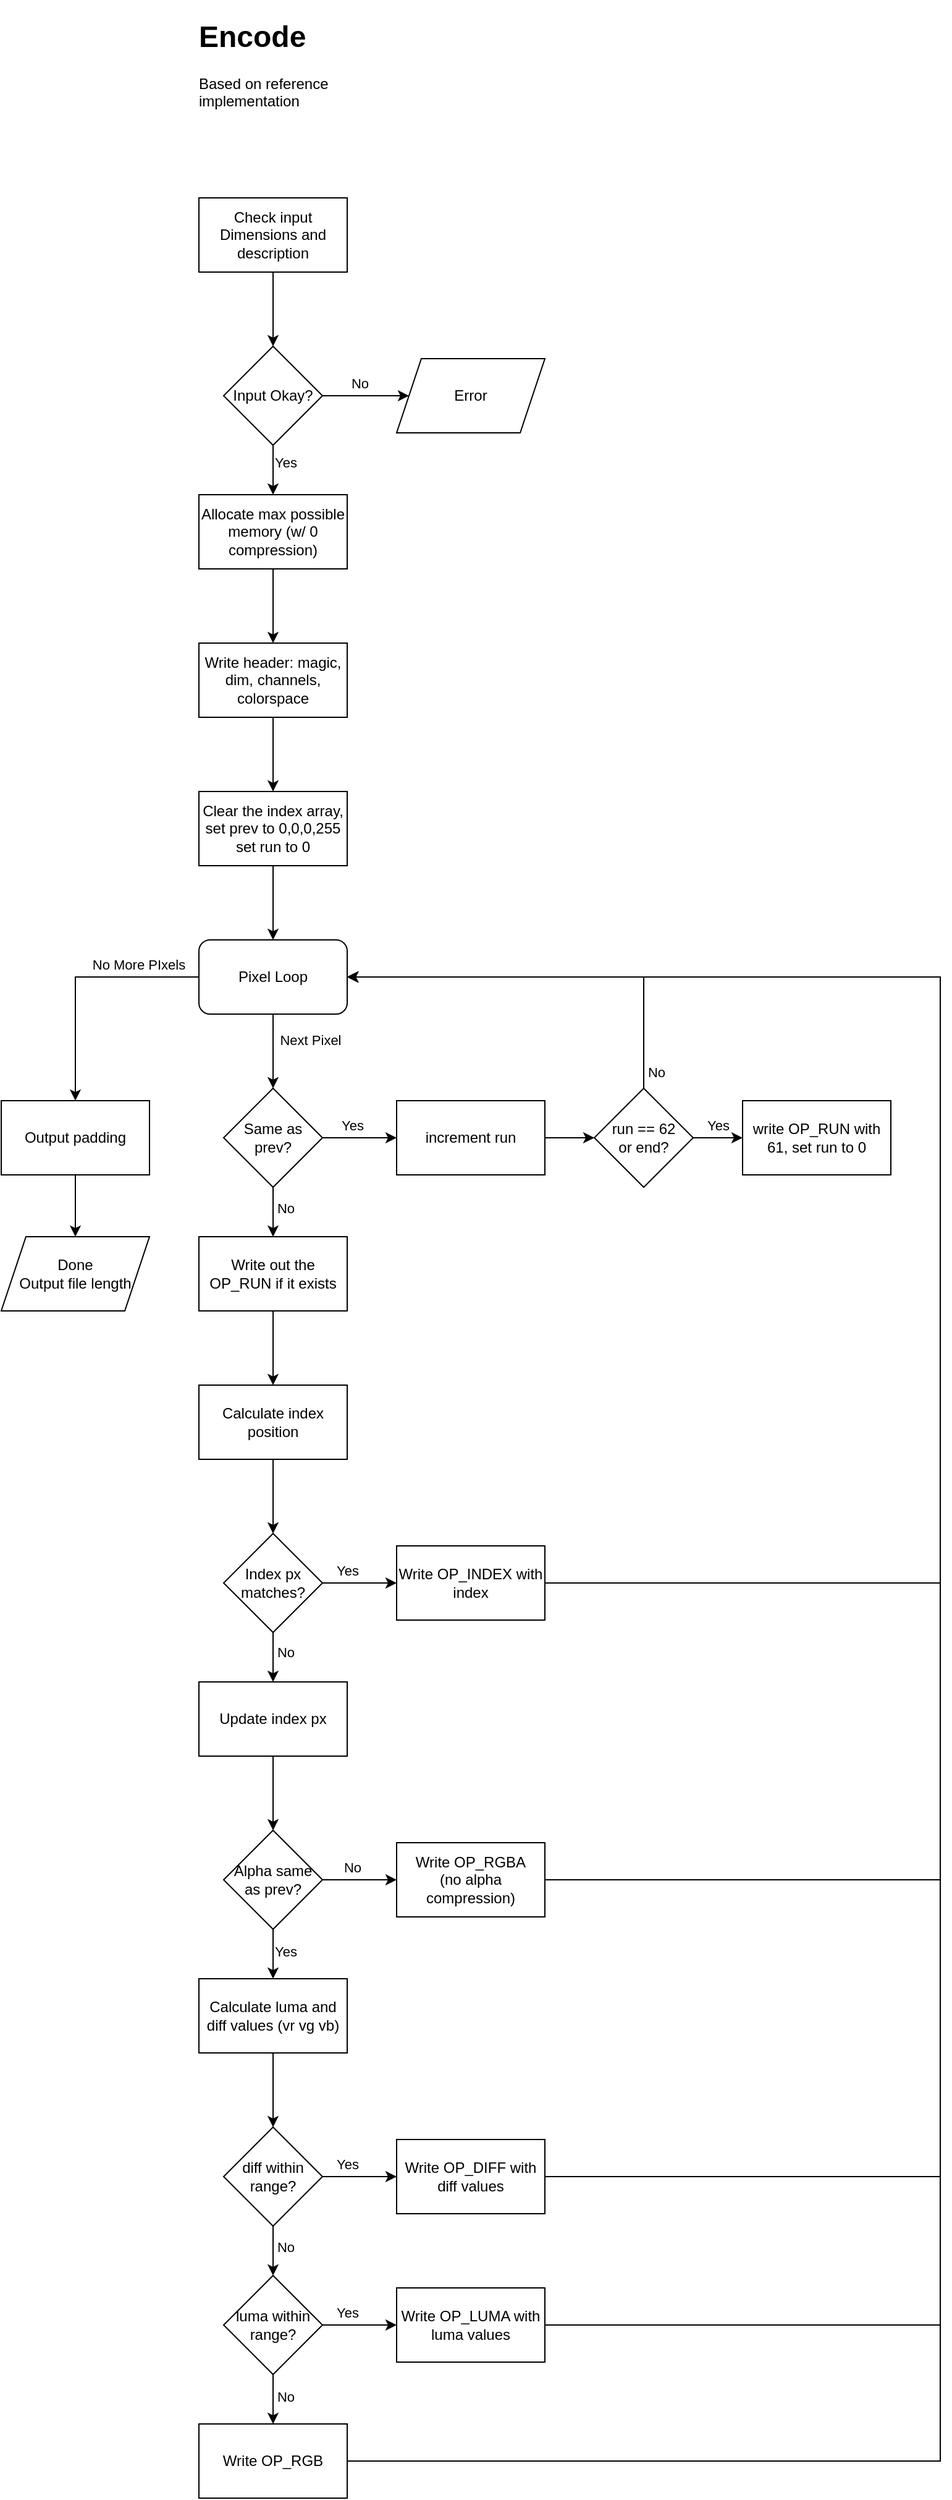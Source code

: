 <mxfile version="21.2.8" type="device">
  <diagram name="Page-1" id="4ojXQKdvb_Xtseve3jii">
    <mxGraphModel dx="3096" dy="4276" grid="1" gridSize="10" guides="1" tooltips="1" connect="1" arrows="1" fold="1" page="1" pageScale="1" pageWidth="850" pageHeight="1100" math="0" shadow="0">
      <root>
        <mxCell id="0" />
        <mxCell id="1" parent="0" />
        <mxCell id="uu4XD3jctySZUxkGtjhO-2" value="&lt;h1&gt;Encode&lt;/h1&gt;&lt;p&gt;Based on reference implementation&lt;/p&gt;" style="text;html=1;strokeColor=none;fillColor=none;spacing=5;spacingTop=-20;whiteSpace=wrap;overflow=hidden;rounded=0;" vertex="1" parent="1">
          <mxGeometry x="205" y="100" width="190" height="120" as="geometry" />
        </mxCell>
        <mxCell id="uu4XD3jctySZUxkGtjhO-9" value="" style="edgeStyle=orthogonalEdgeStyle;rounded=0;orthogonalLoop=1;jettySize=auto;html=1;" edge="1" parent="1" source="uu4XD3jctySZUxkGtjhO-4" target="uu4XD3jctySZUxkGtjhO-6">
          <mxGeometry relative="1" as="geometry" />
        </mxCell>
        <mxCell id="uu4XD3jctySZUxkGtjhO-4" value="Check input Dimensions and description" style="rounded=0;whiteSpace=wrap;html=1;" vertex="1" parent="1">
          <mxGeometry x="210" y="250" width="120" height="60" as="geometry" />
        </mxCell>
        <mxCell id="uu4XD3jctySZUxkGtjhO-5" value="Error" style="shape=parallelogram;perimeter=parallelogramPerimeter;whiteSpace=wrap;html=1;fixedSize=1;" vertex="1" parent="1">
          <mxGeometry x="370" y="380" width="120" height="60" as="geometry" />
        </mxCell>
        <mxCell id="uu4XD3jctySZUxkGtjhO-7" value="" style="edgeStyle=orthogonalEdgeStyle;rounded=0;orthogonalLoop=1;jettySize=auto;html=1;" edge="1" parent="1" source="uu4XD3jctySZUxkGtjhO-6" target="uu4XD3jctySZUxkGtjhO-5">
          <mxGeometry relative="1" as="geometry" />
        </mxCell>
        <mxCell id="uu4XD3jctySZUxkGtjhO-8" value="No" style="edgeLabel;html=1;align=center;verticalAlign=middle;resizable=0;points=[];" vertex="1" connectable="0" parent="uu4XD3jctySZUxkGtjhO-7">
          <mxGeometry x="-0.162" relative="1" as="geometry">
            <mxPoint y="-10" as="offset" />
          </mxGeometry>
        </mxCell>
        <mxCell id="uu4XD3jctySZUxkGtjhO-11" value="" style="edgeStyle=orthogonalEdgeStyle;rounded=0;orthogonalLoop=1;jettySize=auto;html=1;" edge="1" parent="1" source="uu4XD3jctySZUxkGtjhO-6" target="uu4XD3jctySZUxkGtjhO-10">
          <mxGeometry relative="1" as="geometry" />
        </mxCell>
        <mxCell id="uu4XD3jctySZUxkGtjhO-27" value="Yes" style="edgeLabel;html=1;align=center;verticalAlign=middle;resizable=0;points=[];" vertex="1" connectable="0" parent="uu4XD3jctySZUxkGtjhO-11">
          <mxGeometry x="-0.288" relative="1" as="geometry">
            <mxPoint x="10" as="offset" />
          </mxGeometry>
        </mxCell>
        <mxCell id="uu4XD3jctySZUxkGtjhO-6" value="Input Okay?" style="rhombus;whiteSpace=wrap;html=1;" vertex="1" parent="1">
          <mxGeometry x="230" y="370" width="80" height="80" as="geometry" />
        </mxCell>
        <mxCell id="uu4XD3jctySZUxkGtjhO-13" value="" style="edgeStyle=orthogonalEdgeStyle;rounded=0;orthogonalLoop=1;jettySize=auto;html=1;" edge="1" parent="1" source="uu4XD3jctySZUxkGtjhO-10" target="uu4XD3jctySZUxkGtjhO-12">
          <mxGeometry relative="1" as="geometry" />
        </mxCell>
        <mxCell id="uu4XD3jctySZUxkGtjhO-10" value="Allocate max possible memory (w/ 0 compression)" style="rounded=0;whiteSpace=wrap;html=1;" vertex="1" parent="1">
          <mxGeometry x="210" y="490" width="120" height="60" as="geometry" />
        </mxCell>
        <mxCell id="uu4XD3jctySZUxkGtjhO-15" value="" style="edgeStyle=orthogonalEdgeStyle;rounded=0;orthogonalLoop=1;jettySize=auto;html=1;" edge="1" parent="1" source="uu4XD3jctySZUxkGtjhO-12" target="uu4XD3jctySZUxkGtjhO-14">
          <mxGeometry relative="1" as="geometry" />
        </mxCell>
        <mxCell id="uu4XD3jctySZUxkGtjhO-12" value="Write header: magic, dim, channels, colorspace" style="rounded=0;whiteSpace=wrap;html=1;" vertex="1" parent="1">
          <mxGeometry x="210" y="610" width="120" height="60" as="geometry" />
        </mxCell>
        <mxCell id="uu4XD3jctySZUxkGtjhO-21" value="" style="edgeStyle=orthogonalEdgeStyle;rounded=0;orthogonalLoop=1;jettySize=auto;html=1;" edge="1" parent="1" source="uu4XD3jctySZUxkGtjhO-14" target="uu4XD3jctySZUxkGtjhO-20">
          <mxGeometry relative="1" as="geometry" />
        </mxCell>
        <mxCell id="uu4XD3jctySZUxkGtjhO-14" value="Clear the index array, set prev to 0,0,0,255&lt;br&gt;set run to 0" style="rounded=0;whiteSpace=wrap;html=1;" vertex="1" parent="1">
          <mxGeometry x="210" y="730" width="120" height="60" as="geometry" />
        </mxCell>
        <mxCell id="uu4XD3jctySZUxkGtjhO-26" value="" style="edgeStyle=orthogonalEdgeStyle;rounded=0;orthogonalLoop=1;jettySize=auto;html=1;" edge="1" parent="1" source="uu4XD3jctySZUxkGtjhO-19" target="uu4XD3jctySZUxkGtjhO-22">
          <mxGeometry relative="1" as="geometry" />
        </mxCell>
        <mxCell id="uu4XD3jctySZUxkGtjhO-28" value="Yes" style="edgeLabel;html=1;align=center;verticalAlign=middle;resizable=0;points=[];" vertex="1" connectable="0" parent="uu4XD3jctySZUxkGtjhO-26">
          <mxGeometry x="-0.224" relative="1" as="geometry">
            <mxPoint y="-10" as="offset" />
          </mxGeometry>
        </mxCell>
        <mxCell id="uu4XD3jctySZUxkGtjhO-35" value="" style="edgeStyle=orthogonalEdgeStyle;rounded=0;orthogonalLoop=1;jettySize=auto;html=1;" edge="1" parent="1" source="uu4XD3jctySZUxkGtjhO-19" target="uu4XD3jctySZUxkGtjhO-34">
          <mxGeometry relative="1" as="geometry" />
        </mxCell>
        <mxCell id="uu4XD3jctySZUxkGtjhO-44" value="No" style="edgeLabel;html=1;align=center;verticalAlign=middle;resizable=0;points=[];" vertex="1" connectable="0" parent="uu4XD3jctySZUxkGtjhO-35">
          <mxGeometry x="-0.146" relative="1" as="geometry">
            <mxPoint x="10" as="offset" />
          </mxGeometry>
        </mxCell>
        <mxCell id="uu4XD3jctySZUxkGtjhO-19" value="Same as prev?" style="rhombus;whiteSpace=wrap;html=1;" vertex="1" parent="1">
          <mxGeometry x="230" y="970" width="80" height="80" as="geometry" />
        </mxCell>
        <mxCell id="uu4XD3jctySZUxkGtjhO-25" value="" style="edgeStyle=orthogonalEdgeStyle;rounded=0;orthogonalLoop=1;jettySize=auto;html=1;" edge="1" parent="1" source="uu4XD3jctySZUxkGtjhO-20" target="uu4XD3jctySZUxkGtjhO-19">
          <mxGeometry relative="1" as="geometry" />
        </mxCell>
        <mxCell id="uu4XD3jctySZUxkGtjhO-75" value="Next Pixel" style="edgeLabel;html=1;align=center;verticalAlign=middle;resizable=0;points=[];" vertex="1" connectable="0" parent="uu4XD3jctySZUxkGtjhO-25">
          <mxGeometry x="-0.057" relative="1" as="geometry">
            <mxPoint x="30" y="-8" as="offset" />
          </mxGeometry>
        </mxCell>
        <mxCell id="uu4XD3jctySZUxkGtjhO-77" style="edgeStyle=orthogonalEdgeStyle;rounded=0;orthogonalLoop=1;jettySize=auto;html=1;entryX=0.5;entryY=0;entryDx=0;entryDy=0;" edge="1" parent="1" source="uu4XD3jctySZUxkGtjhO-20" target="uu4XD3jctySZUxkGtjhO-76">
          <mxGeometry relative="1" as="geometry" />
        </mxCell>
        <mxCell id="uu4XD3jctySZUxkGtjhO-78" value="No More PIxels" style="edgeLabel;html=1;align=center;verticalAlign=middle;resizable=0;points=[];" vertex="1" connectable="0" parent="uu4XD3jctySZUxkGtjhO-77">
          <mxGeometry x="-0.394" y="-2" relative="1" as="geometry">
            <mxPoint x="11" y="-8" as="offset" />
          </mxGeometry>
        </mxCell>
        <mxCell id="uu4XD3jctySZUxkGtjhO-20" value="Pixel Loop" style="rounded=1;whiteSpace=wrap;html=1;" vertex="1" parent="1">
          <mxGeometry x="210" y="850" width="120" height="60" as="geometry" />
        </mxCell>
        <mxCell id="uu4XD3jctySZUxkGtjhO-29" value="" style="edgeStyle=orthogonalEdgeStyle;rounded=0;orthogonalLoop=1;jettySize=auto;html=1;" edge="1" parent="1" source="uu4XD3jctySZUxkGtjhO-22" target="uu4XD3jctySZUxkGtjhO-23">
          <mxGeometry relative="1" as="geometry" />
        </mxCell>
        <mxCell id="uu4XD3jctySZUxkGtjhO-22" value="increment run" style="rounded=0;whiteSpace=wrap;html=1;" vertex="1" parent="1">
          <mxGeometry x="370" y="980" width="120" height="60" as="geometry" />
        </mxCell>
        <mxCell id="uu4XD3jctySZUxkGtjhO-30" value="" style="edgeStyle=orthogonalEdgeStyle;rounded=0;orthogonalLoop=1;jettySize=auto;html=1;" edge="1" parent="1" source="uu4XD3jctySZUxkGtjhO-23" target="uu4XD3jctySZUxkGtjhO-24">
          <mxGeometry relative="1" as="geometry" />
        </mxCell>
        <mxCell id="uu4XD3jctySZUxkGtjhO-31" value="Yes" style="edgeLabel;html=1;align=center;verticalAlign=middle;resizable=0;points=[];" vertex="1" connectable="0" parent="uu4XD3jctySZUxkGtjhO-30">
          <mxGeometry x="-0.218" relative="1" as="geometry">
            <mxPoint x="4" y="-10" as="offset" />
          </mxGeometry>
        </mxCell>
        <mxCell id="uu4XD3jctySZUxkGtjhO-32" style="edgeStyle=orthogonalEdgeStyle;rounded=0;orthogonalLoop=1;jettySize=auto;html=1;entryX=1;entryY=0.5;entryDx=0;entryDy=0;" edge="1" parent="1" source="uu4XD3jctySZUxkGtjhO-23" target="uu4XD3jctySZUxkGtjhO-20">
          <mxGeometry relative="1" as="geometry">
            <Array as="points">
              <mxPoint x="570" y="880" />
            </Array>
          </mxGeometry>
        </mxCell>
        <mxCell id="uu4XD3jctySZUxkGtjhO-33" value="No" style="edgeLabel;html=1;align=center;verticalAlign=middle;resizable=0;points=[];" vertex="1" connectable="0" parent="uu4XD3jctySZUxkGtjhO-32">
          <mxGeometry x="-0.921" relative="1" as="geometry">
            <mxPoint x="10" as="offset" />
          </mxGeometry>
        </mxCell>
        <mxCell id="uu4XD3jctySZUxkGtjhO-23" value="run == 62&lt;br&gt;or end?" style="rhombus;whiteSpace=wrap;html=1;" vertex="1" parent="1">
          <mxGeometry x="530" y="970" width="80" height="80" as="geometry" />
        </mxCell>
        <mxCell id="uu4XD3jctySZUxkGtjhO-24" value="write OP_RUN with 61, set run to 0" style="rounded=0;whiteSpace=wrap;html=1;" vertex="1" parent="1">
          <mxGeometry x="650" y="980" width="120" height="60" as="geometry" />
        </mxCell>
        <mxCell id="uu4XD3jctySZUxkGtjhO-38" value="" style="edgeStyle=orthogonalEdgeStyle;rounded=0;orthogonalLoop=1;jettySize=auto;html=1;" edge="1" parent="1" source="uu4XD3jctySZUxkGtjhO-34" target="uu4XD3jctySZUxkGtjhO-36">
          <mxGeometry relative="1" as="geometry" />
        </mxCell>
        <mxCell id="uu4XD3jctySZUxkGtjhO-34" value="Write out the OP_RUN if it exists" style="rounded=0;whiteSpace=wrap;html=1;" vertex="1" parent="1">
          <mxGeometry x="210" y="1090" width="120" height="60" as="geometry" />
        </mxCell>
        <mxCell id="uu4XD3jctySZUxkGtjhO-39" value="" style="edgeStyle=orthogonalEdgeStyle;rounded=0;orthogonalLoop=1;jettySize=auto;html=1;" edge="1" parent="1" source="uu4XD3jctySZUxkGtjhO-36" target="uu4XD3jctySZUxkGtjhO-37">
          <mxGeometry relative="1" as="geometry" />
        </mxCell>
        <mxCell id="uu4XD3jctySZUxkGtjhO-36" value="Calculate index position" style="rounded=0;whiteSpace=wrap;html=1;" vertex="1" parent="1">
          <mxGeometry x="210" y="1210" width="120" height="60" as="geometry" />
        </mxCell>
        <mxCell id="uu4XD3jctySZUxkGtjhO-41" value="" style="edgeStyle=orthogonalEdgeStyle;rounded=0;orthogonalLoop=1;jettySize=auto;html=1;" edge="1" parent="1" source="uu4XD3jctySZUxkGtjhO-37" target="uu4XD3jctySZUxkGtjhO-40">
          <mxGeometry relative="1" as="geometry" />
        </mxCell>
        <mxCell id="uu4XD3jctySZUxkGtjhO-45" value="Yes" style="edgeLabel;html=1;align=center;verticalAlign=middle;resizable=0;points=[];" vertex="1" connectable="0" parent="uu4XD3jctySZUxkGtjhO-41">
          <mxGeometry x="-0.278" relative="1" as="geometry">
            <mxPoint x="-2" y="-10" as="offset" />
          </mxGeometry>
        </mxCell>
        <mxCell id="uu4XD3jctySZUxkGtjhO-47" value="" style="edgeStyle=orthogonalEdgeStyle;rounded=0;orthogonalLoop=1;jettySize=auto;html=1;" edge="1" parent="1" source="uu4XD3jctySZUxkGtjhO-37" target="uu4XD3jctySZUxkGtjhO-46">
          <mxGeometry relative="1" as="geometry" />
        </mxCell>
        <mxCell id="uu4XD3jctySZUxkGtjhO-48" value="No" style="edgeLabel;html=1;align=center;verticalAlign=middle;resizable=0;points=[];" vertex="1" connectable="0" parent="uu4XD3jctySZUxkGtjhO-47">
          <mxGeometry x="-0.208" y="1" relative="1" as="geometry">
            <mxPoint x="9" as="offset" />
          </mxGeometry>
        </mxCell>
        <mxCell id="uu4XD3jctySZUxkGtjhO-37" value="Index px matches?" style="rhombus;whiteSpace=wrap;html=1;" vertex="1" parent="1">
          <mxGeometry x="230" y="1330" width="80" height="80" as="geometry" />
        </mxCell>
        <mxCell id="uu4XD3jctySZUxkGtjhO-43" style="edgeStyle=orthogonalEdgeStyle;rounded=0;orthogonalLoop=1;jettySize=auto;html=1;entryX=1;entryY=0.5;entryDx=0;entryDy=0;" edge="1" parent="1" source="uu4XD3jctySZUxkGtjhO-40" target="uu4XD3jctySZUxkGtjhO-20">
          <mxGeometry relative="1" as="geometry">
            <Array as="points">
              <mxPoint x="810" y="1370" />
              <mxPoint x="810" y="880" />
            </Array>
          </mxGeometry>
        </mxCell>
        <mxCell id="uu4XD3jctySZUxkGtjhO-40" value="Write OP_INDEX with index" style="rounded=0;whiteSpace=wrap;html=1;" vertex="1" parent="1">
          <mxGeometry x="370" y="1340" width="120" height="60" as="geometry" />
        </mxCell>
        <mxCell id="uu4XD3jctySZUxkGtjhO-54" value="" style="edgeStyle=orthogonalEdgeStyle;rounded=0;orthogonalLoop=1;jettySize=auto;html=1;" edge="1" parent="1" source="uu4XD3jctySZUxkGtjhO-46" target="uu4XD3jctySZUxkGtjhO-49">
          <mxGeometry relative="1" as="geometry" />
        </mxCell>
        <mxCell id="uu4XD3jctySZUxkGtjhO-46" value="Update index px" style="rounded=0;whiteSpace=wrap;html=1;" vertex="1" parent="1">
          <mxGeometry x="210" y="1450" width="120" height="60" as="geometry" />
        </mxCell>
        <mxCell id="uu4XD3jctySZUxkGtjhO-51" value="" style="edgeStyle=orthogonalEdgeStyle;rounded=0;orthogonalLoop=1;jettySize=auto;html=1;" edge="1" parent="1" source="uu4XD3jctySZUxkGtjhO-49" target="uu4XD3jctySZUxkGtjhO-50">
          <mxGeometry relative="1" as="geometry" />
        </mxCell>
        <mxCell id="uu4XD3jctySZUxkGtjhO-52" value="No" style="edgeLabel;html=1;align=center;verticalAlign=middle;resizable=0;points=[];" vertex="1" connectable="0" parent="uu4XD3jctySZUxkGtjhO-51">
          <mxGeometry x="-0.207" y="-1" relative="1" as="geometry">
            <mxPoint y="-11" as="offset" />
          </mxGeometry>
        </mxCell>
        <mxCell id="uu4XD3jctySZUxkGtjhO-56" value="" style="edgeStyle=orthogonalEdgeStyle;rounded=0;orthogonalLoop=1;jettySize=auto;html=1;" edge="1" parent="1" source="uu4XD3jctySZUxkGtjhO-49" target="uu4XD3jctySZUxkGtjhO-55">
          <mxGeometry relative="1" as="geometry" />
        </mxCell>
        <mxCell id="uu4XD3jctySZUxkGtjhO-61" value="Yes" style="edgeLabel;html=1;align=center;verticalAlign=middle;resizable=0;points=[];" vertex="1" connectable="0" parent="uu4XD3jctySZUxkGtjhO-56">
          <mxGeometry x="-0.128" relative="1" as="geometry">
            <mxPoint x="10" as="offset" />
          </mxGeometry>
        </mxCell>
        <mxCell id="uu4XD3jctySZUxkGtjhO-49" value="Alpha same as prev?" style="rhombus;whiteSpace=wrap;html=1;" vertex="1" parent="1">
          <mxGeometry x="230" y="1570" width="80" height="80" as="geometry" />
        </mxCell>
        <mxCell id="uu4XD3jctySZUxkGtjhO-53" style="edgeStyle=orthogonalEdgeStyle;rounded=0;orthogonalLoop=1;jettySize=auto;html=1;entryX=1;entryY=0.5;entryDx=0;entryDy=0;" edge="1" parent="1" source="uu4XD3jctySZUxkGtjhO-50" target="uu4XD3jctySZUxkGtjhO-20">
          <mxGeometry relative="1" as="geometry">
            <Array as="points">
              <mxPoint x="810" y="1610" />
              <mxPoint x="810" y="880" />
            </Array>
          </mxGeometry>
        </mxCell>
        <mxCell id="uu4XD3jctySZUxkGtjhO-50" value="Write OP_RGBA&lt;br&gt;(no alpha compression)" style="rounded=0;whiteSpace=wrap;html=1;" vertex="1" parent="1">
          <mxGeometry x="370" y="1580" width="120" height="60" as="geometry" />
        </mxCell>
        <mxCell id="uu4XD3jctySZUxkGtjhO-58" value="" style="edgeStyle=orthogonalEdgeStyle;rounded=0;orthogonalLoop=1;jettySize=auto;html=1;" edge="1" parent="1" source="uu4XD3jctySZUxkGtjhO-55" target="uu4XD3jctySZUxkGtjhO-57">
          <mxGeometry relative="1" as="geometry" />
        </mxCell>
        <mxCell id="uu4XD3jctySZUxkGtjhO-55" value="Calculate luma and diff values (vr vg vb)" style="rounded=0;whiteSpace=wrap;html=1;" vertex="1" parent="1">
          <mxGeometry x="210" y="1690" width="120" height="60" as="geometry" />
        </mxCell>
        <mxCell id="uu4XD3jctySZUxkGtjhO-60" value="" style="edgeStyle=orthogonalEdgeStyle;rounded=0;orthogonalLoop=1;jettySize=auto;html=1;" edge="1" parent="1" source="uu4XD3jctySZUxkGtjhO-57" target="uu4XD3jctySZUxkGtjhO-59">
          <mxGeometry relative="1" as="geometry" />
        </mxCell>
        <mxCell id="uu4XD3jctySZUxkGtjhO-62" value="Yes" style="edgeLabel;html=1;align=center;verticalAlign=middle;resizable=0;points=[];" vertex="1" connectable="0" parent="uu4XD3jctySZUxkGtjhO-60">
          <mxGeometry x="-0.162" relative="1" as="geometry">
            <mxPoint x="-5" y="-10" as="offset" />
          </mxGeometry>
        </mxCell>
        <mxCell id="uu4XD3jctySZUxkGtjhO-65" value="" style="edgeStyle=orthogonalEdgeStyle;rounded=0;orthogonalLoop=1;jettySize=auto;html=1;" edge="1" parent="1" source="uu4XD3jctySZUxkGtjhO-57" target="uu4XD3jctySZUxkGtjhO-64">
          <mxGeometry relative="1" as="geometry" />
        </mxCell>
        <mxCell id="uu4XD3jctySZUxkGtjhO-66" value="No" style="edgeLabel;html=1;align=center;verticalAlign=middle;resizable=0;points=[];" vertex="1" connectable="0" parent="uu4XD3jctySZUxkGtjhO-65">
          <mxGeometry x="-0.185" relative="1" as="geometry">
            <mxPoint x="10" as="offset" />
          </mxGeometry>
        </mxCell>
        <mxCell id="uu4XD3jctySZUxkGtjhO-57" value="diff within range?" style="rhombus;whiteSpace=wrap;html=1;" vertex="1" parent="1">
          <mxGeometry x="230" y="1810" width="80" height="80" as="geometry" />
        </mxCell>
        <mxCell id="uu4XD3jctySZUxkGtjhO-63" style="edgeStyle=orthogonalEdgeStyle;rounded=0;orthogonalLoop=1;jettySize=auto;html=1;entryX=1;entryY=0.5;entryDx=0;entryDy=0;" edge="1" parent="1" source="uu4XD3jctySZUxkGtjhO-59" target="uu4XD3jctySZUxkGtjhO-20">
          <mxGeometry relative="1" as="geometry">
            <Array as="points">
              <mxPoint x="810" y="1850" />
              <mxPoint x="810" y="880" />
            </Array>
          </mxGeometry>
        </mxCell>
        <mxCell id="uu4XD3jctySZUxkGtjhO-59" value="Write OP_DIFF with diff values" style="rounded=0;whiteSpace=wrap;html=1;" vertex="1" parent="1">
          <mxGeometry x="370" y="1820" width="120" height="60" as="geometry" />
        </mxCell>
        <mxCell id="uu4XD3jctySZUxkGtjhO-68" value="" style="edgeStyle=orthogonalEdgeStyle;rounded=0;orthogonalLoop=1;jettySize=auto;html=1;" edge="1" parent="1" source="uu4XD3jctySZUxkGtjhO-64" target="uu4XD3jctySZUxkGtjhO-67">
          <mxGeometry relative="1" as="geometry" />
        </mxCell>
        <mxCell id="uu4XD3jctySZUxkGtjhO-69" value="Yes" style="edgeLabel;html=1;align=center;verticalAlign=middle;resizable=0;points=[];" vertex="1" connectable="0" parent="uu4XD3jctySZUxkGtjhO-68">
          <mxGeometry x="-0.378" relative="1" as="geometry">
            <mxPoint x="1" y="-10" as="offset" />
          </mxGeometry>
        </mxCell>
        <mxCell id="uu4XD3jctySZUxkGtjhO-72" value="" style="edgeStyle=orthogonalEdgeStyle;rounded=0;orthogonalLoop=1;jettySize=auto;html=1;" edge="1" parent="1" source="uu4XD3jctySZUxkGtjhO-64" target="uu4XD3jctySZUxkGtjhO-71">
          <mxGeometry relative="1" as="geometry" />
        </mxCell>
        <mxCell id="uu4XD3jctySZUxkGtjhO-73" value="No" style="edgeLabel;html=1;align=center;verticalAlign=middle;resizable=0;points=[];" vertex="1" connectable="0" parent="uu4XD3jctySZUxkGtjhO-72">
          <mxGeometry x="-0.129" relative="1" as="geometry">
            <mxPoint x="10" as="offset" />
          </mxGeometry>
        </mxCell>
        <mxCell id="uu4XD3jctySZUxkGtjhO-64" value="luma within range?" style="rhombus;whiteSpace=wrap;html=1;" vertex="1" parent="1">
          <mxGeometry x="230" y="1930" width="80" height="80" as="geometry" />
        </mxCell>
        <mxCell id="uu4XD3jctySZUxkGtjhO-70" style="edgeStyle=orthogonalEdgeStyle;rounded=0;orthogonalLoop=1;jettySize=auto;html=1;entryX=1;entryY=0.5;entryDx=0;entryDy=0;" edge="1" parent="1" source="uu4XD3jctySZUxkGtjhO-67" target="uu4XD3jctySZUxkGtjhO-20">
          <mxGeometry relative="1" as="geometry">
            <Array as="points">
              <mxPoint x="810" y="1970" />
              <mxPoint x="810" y="880" />
            </Array>
          </mxGeometry>
        </mxCell>
        <mxCell id="uu4XD3jctySZUxkGtjhO-67" value="Write OP_LUMA with luma values" style="rounded=0;whiteSpace=wrap;html=1;" vertex="1" parent="1">
          <mxGeometry x="370" y="1940" width="120" height="60" as="geometry" />
        </mxCell>
        <mxCell id="uu4XD3jctySZUxkGtjhO-74" style="edgeStyle=orthogonalEdgeStyle;rounded=0;orthogonalLoop=1;jettySize=auto;html=1;entryX=1;entryY=0.5;entryDx=0;entryDy=0;" edge="1" parent="1" source="uu4XD3jctySZUxkGtjhO-71" target="uu4XD3jctySZUxkGtjhO-20">
          <mxGeometry relative="1" as="geometry">
            <Array as="points">
              <mxPoint x="810" y="2080" />
              <mxPoint x="810" y="880" />
            </Array>
          </mxGeometry>
        </mxCell>
        <mxCell id="uu4XD3jctySZUxkGtjhO-71" value="Write OP_RGB" style="rounded=0;whiteSpace=wrap;html=1;" vertex="1" parent="1">
          <mxGeometry x="210" y="2050" width="120" height="60" as="geometry" />
        </mxCell>
        <mxCell id="uu4XD3jctySZUxkGtjhO-81" value="" style="edgeStyle=orthogonalEdgeStyle;rounded=0;orthogonalLoop=1;jettySize=auto;html=1;" edge="1" parent="1" source="uu4XD3jctySZUxkGtjhO-76" target="uu4XD3jctySZUxkGtjhO-80">
          <mxGeometry relative="1" as="geometry" />
        </mxCell>
        <mxCell id="uu4XD3jctySZUxkGtjhO-76" value="Output padding" style="rounded=0;whiteSpace=wrap;html=1;" vertex="1" parent="1">
          <mxGeometry x="50" y="980" width="120" height="60" as="geometry" />
        </mxCell>
        <mxCell id="uu4XD3jctySZUxkGtjhO-80" value="Done&lt;br&gt;Output file length" style="shape=parallelogram;perimeter=parallelogramPerimeter;whiteSpace=wrap;html=1;fixedSize=1;" vertex="1" parent="1">
          <mxGeometry x="50" y="1090" width="120" height="60" as="geometry" />
        </mxCell>
      </root>
    </mxGraphModel>
  </diagram>
</mxfile>
